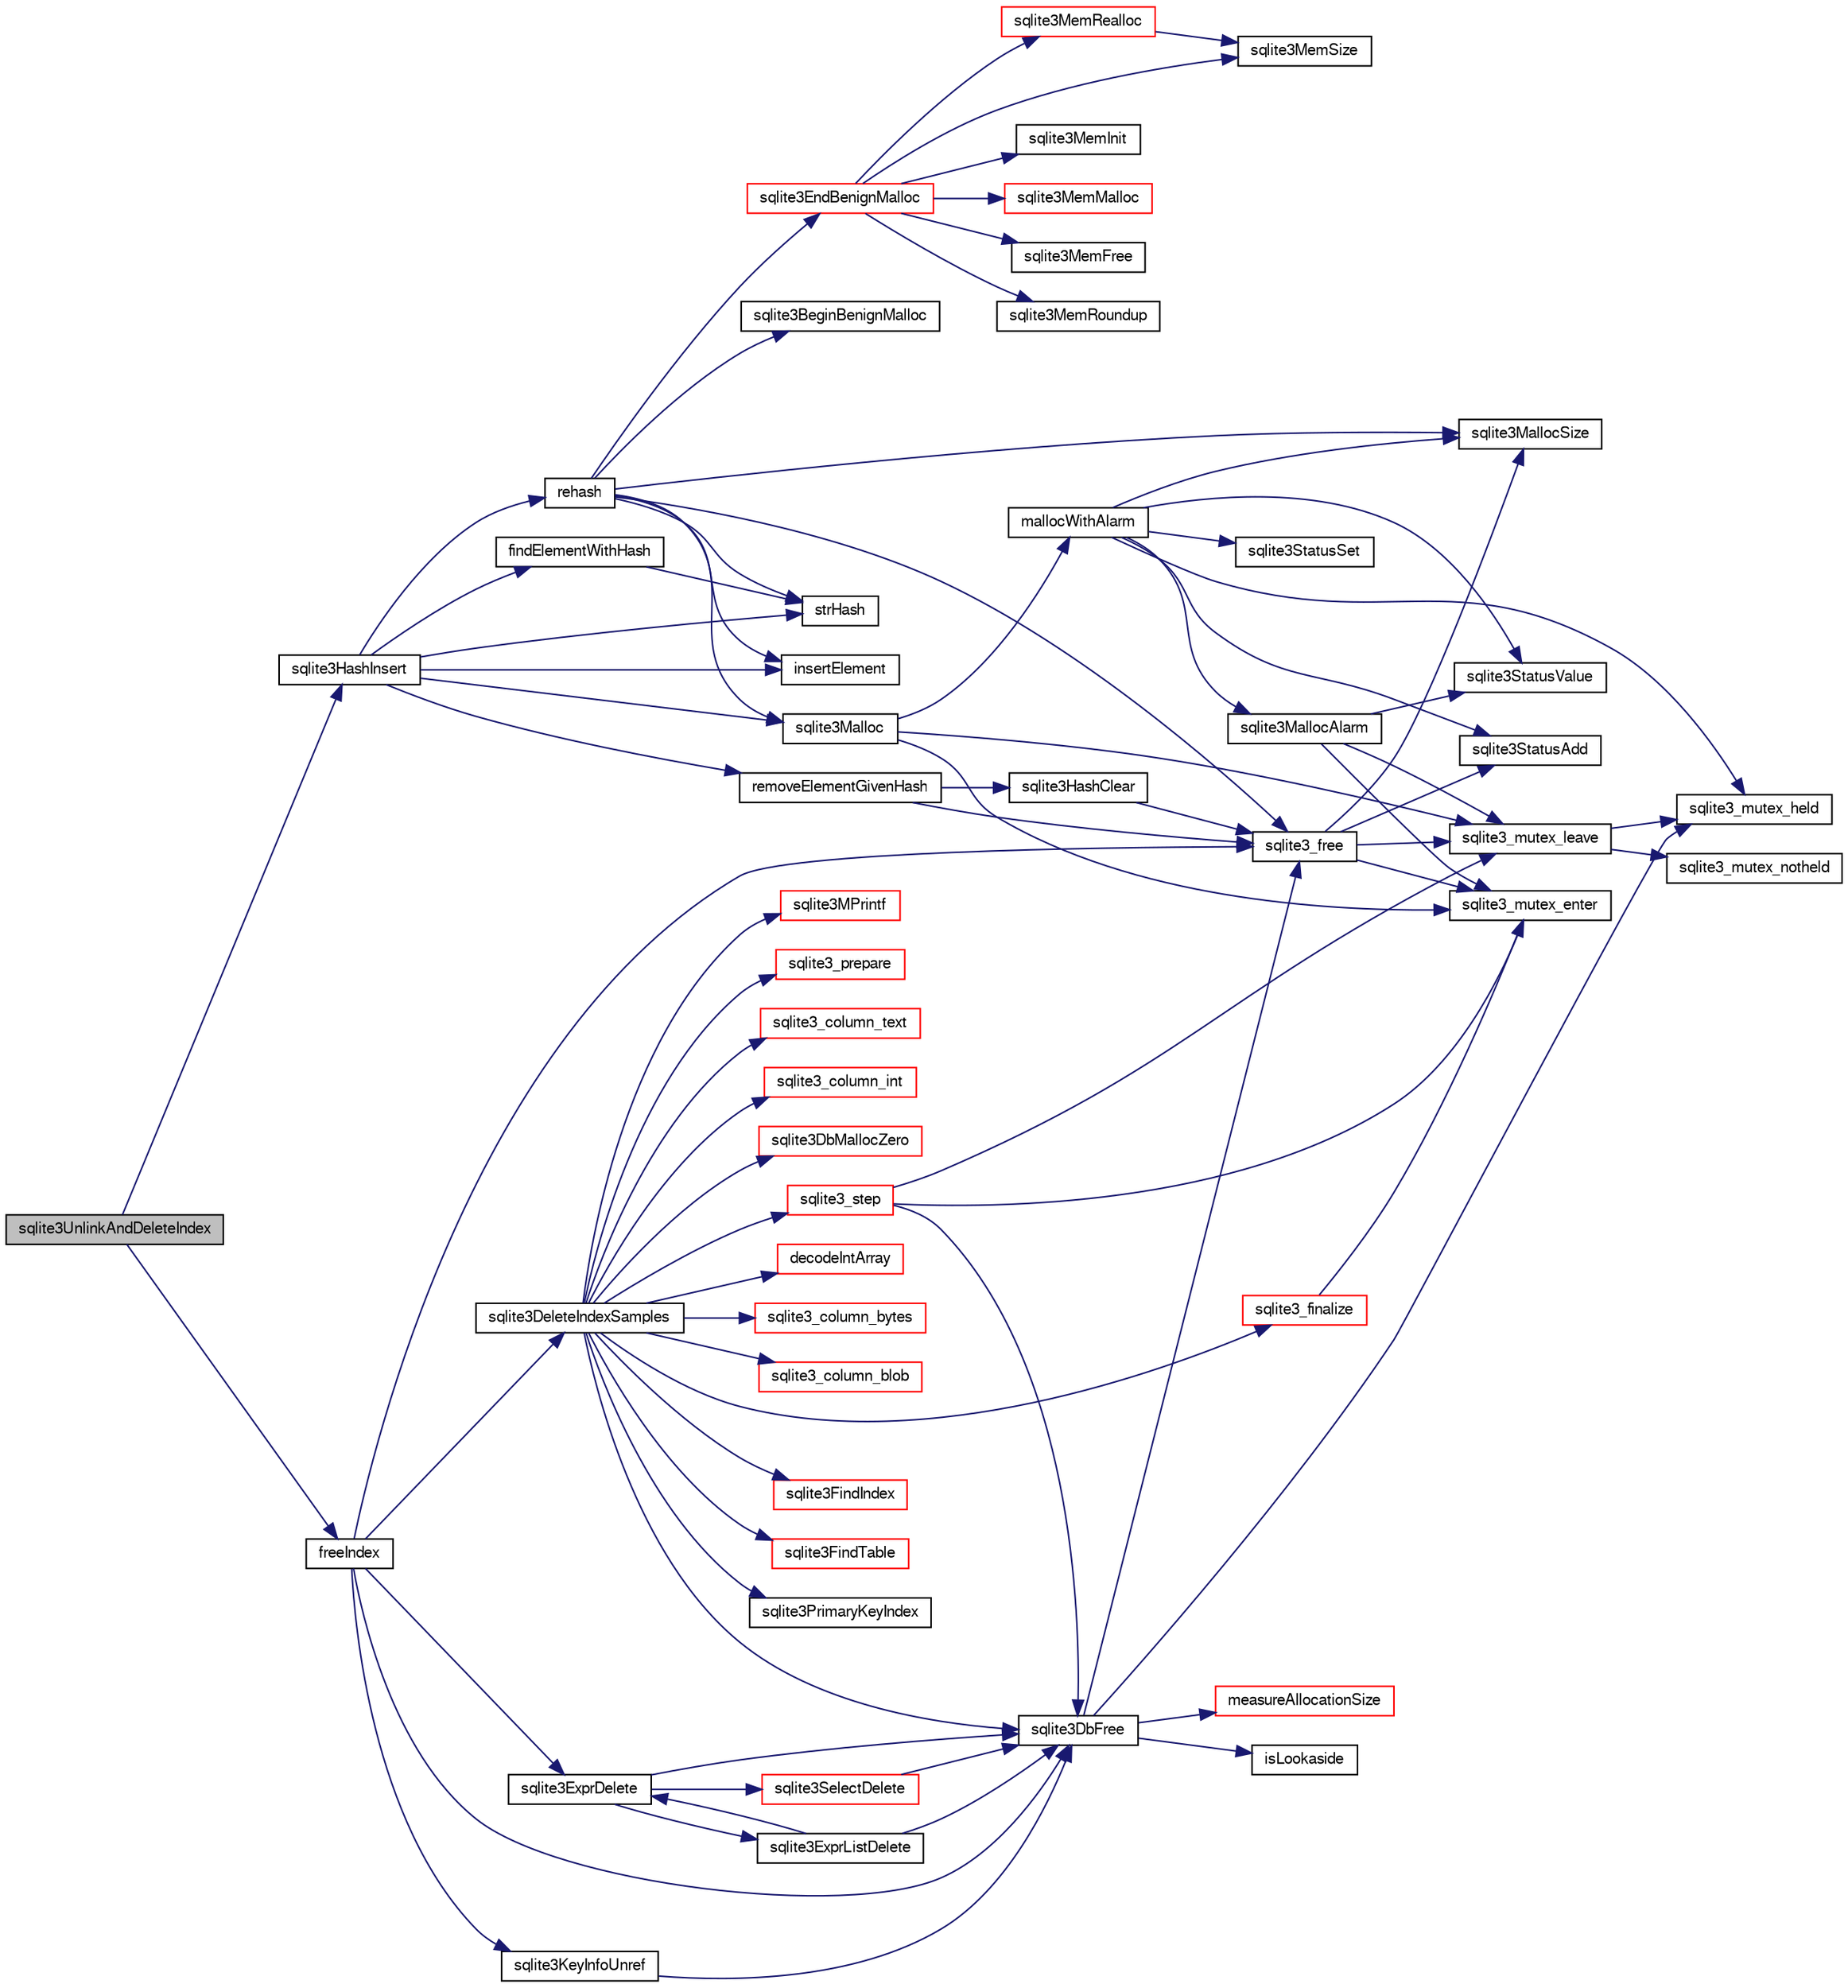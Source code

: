 digraph "sqlite3UnlinkAndDeleteIndex"
{
  edge [fontname="FreeSans",fontsize="10",labelfontname="FreeSans",labelfontsize="10"];
  node [fontname="FreeSans",fontsize="10",shape=record];
  rankdir="LR";
  Node729003 [label="sqlite3UnlinkAndDeleteIndex",height=0.2,width=0.4,color="black", fillcolor="grey75", style="filled", fontcolor="black"];
  Node729003 -> Node729004 [color="midnightblue",fontsize="10",style="solid",fontname="FreeSans"];
  Node729004 [label="sqlite3HashInsert",height=0.2,width=0.4,color="black", fillcolor="white", style="filled",URL="$sqlite3_8c.html#aebbc6c13b3c139d5f3463938f441da3d"];
  Node729004 -> Node729005 [color="midnightblue",fontsize="10",style="solid",fontname="FreeSans"];
  Node729005 [label="findElementWithHash",height=0.2,width=0.4,color="black", fillcolor="white", style="filled",URL="$sqlite3_8c.html#a75c0f574fa5d51702434c6e980d57d7f"];
  Node729005 -> Node729006 [color="midnightblue",fontsize="10",style="solid",fontname="FreeSans"];
  Node729006 [label="strHash",height=0.2,width=0.4,color="black", fillcolor="white", style="filled",URL="$sqlite3_8c.html#ad7193605dadc27cf291d54e15bdd011d"];
  Node729004 -> Node729007 [color="midnightblue",fontsize="10",style="solid",fontname="FreeSans"];
  Node729007 [label="removeElementGivenHash",height=0.2,width=0.4,color="black", fillcolor="white", style="filled",URL="$sqlite3_8c.html#a97ff4ac3846af0f8caf5426adfa2808a"];
  Node729007 -> Node729008 [color="midnightblue",fontsize="10",style="solid",fontname="FreeSans"];
  Node729008 [label="sqlite3_free",height=0.2,width=0.4,color="black", fillcolor="white", style="filled",URL="$sqlite3_8c.html#a6552349e36a8a691af5487999ab09519"];
  Node729008 -> Node729009 [color="midnightblue",fontsize="10",style="solid",fontname="FreeSans"];
  Node729009 [label="sqlite3_mutex_enter",height=0.2,width=0.4,color="black", fillcolor="white", style="filled",URL="$sqlite3_8c.html#a1c12cde690bd89f104de5cbad12a6bf5"];
  Node729008 -> Node729010 [color="midnightblue",fontsize="10",style="solid",fontname="FreeSans"];
  Node729010 [label="sqlite3StatusAdd",height=0.2,width=0.4,color="black", fillcolor="white", style="filled",URL="$sqlite3_8c.html#afa029f93586aeab4cc85360905dae9cd"];
  Node729008 -> Node729011 [color="midnightblue",fontsize="10",style="solid",fontname="FreeSans"];
  Node729011 [label="sqlite3MallocSize",height=0.2,width=0.4,color="black", fillcolor="white", style="filled",URL="$sqlite3_8c.html#acf5d2a5f35270bafb050bd2def576955"];
  Node729008 -> Node729012 [color="midnightblue",fontsize="10",style="solid",fontname="FreeSans"];
  Node729012 [label="sqlite3_mutex_leave",height=0.2,width=0.4,color="black", fillcolor="white", style="filled",URL="$sqlite3_8c.html#a5838d235601dbd3c1fa993555c6bcc93"];
  Node729012 -> Node729013 [color="midnightblue",fontsize="10",style="solid",fontname="FreeSans"];
  Node729013 [label="sqlite3_mutex_held",height=0.2,width=0.4,color="black", fillcolor="white", style="filled",URL="$sqlite3_8c.html#acf77da68932b6bc163c5e68547ecc3e7"];
  Node729012 -> Node729014 [color="midnightblue",fontsize="10",style="solid",fontname="FreeSans"];
  Node729014 [label="sqlite3_mutex_notheld",height=0.2,width=0.4,color="black", fillcolor="white", style="filled",URL="$sqlite3_8c.html#a83967c837c1c000d3b5adcfaa688f5dc"];
  Node729007 -> Node729015 [color="midnightblue",fontsize="10",style="solid",fontname="FreeSans"];
  Node729015 [label="sqlite3HashClear",height=0.2,width=0.4,color="black", fillcolor="white", style="filled",URL="$sqlite3_8c.html#acc7a2dfa6603c59af14b3792fe463c73"];
  Node729015 -> Node729008 [color="midnightblue",fontsize="10",style="solid",fontname="FreeSans"];
  Node729004 -> Node729016 [color="midnightblue",fontsize="10",style="solid",fontname="FreeSans"];
  Node729016 [label="sqlite3Malloc",height=0.2,width=0.4,color="black", fillcolor="white", style="filled",URL="$sqlite3_8c.html#a361a2eaa846b1885f123abe46f5d8b2b"];
  Node729016 -> Node729009 [color="midnightblue",fontsize="10",style="solid",fontname="FreeSans"];
  Node729016 -> Node729017 [color="midnightblue",fontsize="10",style="solid",fontname="FreeSans"];
  Node729017 [label="mallocWithAlarm",height=0.2,width=0.4,color="black", fillcolor="white", style="filled",URL="$sqlite3_8c.html#ab070d5cf8e48ec8a6a43cf025d48598b"];
  Node729017 -> Node729013 [color="midnightblue",fontsize="10",style="solid",fontname="FreeSans"];
  Node729017 -> Node729018 [color="midnightblue",fontsize="10",style="solid",fontname="FreeSans"];
  Node729018 [label="sqlite3StatusSet",height=0.2,width=0.4,color="black", fillcolor="white", style="filled",URL="$sqlite3_8c.html#afec7586c01fcb5ea17dc9d7725a589d9"];
  Node729017 -> Node729019 [color="midnightblue",fontsize="10",style="solid",fontname="FreeSans"];
  Node729019 [label="sqlite3StatusValue",height=0.2,width=0.4,color="black", fillcolor="white", style="filled",URL="$sqlite3_8c.html#a30b8ac296c6e200c1fa57708d52c6ef6"];
  Node729017 -> Node729020 [color="midnightblue",fontsize="10",style="solid",fontname="FreeSans"];
  Node729020 [label="sqlite3MallocAlarm",height=0.2,width=0.4,color="black", fillcolor="white", style="filled",URL="$sqlite3_8c.html#ada66988e8471d1198f3219c062377508"];
  Node729020 -> Node729019 [color="midnightblue",fontsize="10",style="solid",fontname="FreeSans"];
  Node729020 -> Node729012 [color="midnightblue",fontsize="10",style="solid",fontname="FreeSans"];
  Node729020 -> Node729009 [color="midnightblue",fontsize="10",style="solid",fontname="FreeSans"];
  Node729017 -> Node729011 [color="midnightblue",fontsize="10",style="solid",fontname="FreeSans"];
  Node729017 -> Node729010 [color="midnightblue",fontsize="10",style="solid",fontname="FreeSans"];
  Node729016 -> Node729012 [color="midnightblue",fontsize="10",style="solid",fontname="FreeSans"];
  Node729004 -> Node729021 [color="midnightblue",fontsize="10",style="solid",fontname="FreeSans"];
  Node729021 [label="rehash",height=0.2,width=0.4,color="black", fillcolor="white", style="filled",URL="$sqlite3_8c.html#a4851529638f6c7af16239ee6e2dcc628"];
  Node729021 -> Node729022 [color="midnightblue",fontsize="10",style="solid",fontname="FreeSans"];
  Node729022 [label="sqlite3BeginBenignMalloc",height=0.2,width=0.4,color="black", fillcolor="white", style="filled",URL="$sqlite3_8c.html#a3344c0e2b1b6df701a1cb326602fac14"];
  Node729021 -> Node729016 [color="midnightblue",fontsize="10",style="solid",fontname="FreeSans"];
  Node729021 -> Node729023 [color="midnightblue",fontsize="10",style="solid",fontname="FreeSans"];
  Node729023 [label="sqlite3EndBenignMalloc",height=0.2,width=0.4,color="red", fillcolor="white", style="filled",URL="$sqlite3_8c.html#a4582127cc64d483dc66c7acf9d8d8fbb"];
  Node729023 -> Node729024 [color="midnightblue",fontsize="10",style="solid",fontname="FreeSans"];
  Node729024 [label="sqlite3MemMalloc",height=0.2,width=0.4,color="red", fillcolor="white", style="filled",URL="$sqlite3_8c.html#a53157f1a669f949332f44ca9f15c0a43"];
  Node729023 -> Node729063 [color="midnightblue",fontsize="10",style="solid",fontname="FreeSans"];
  Node729063 [label="sqlite3MemFree",height=0.2,width=0.4,color="black", fillcolor="white", style="filled",URL="$sqlite3_8c.html#a4198492989c7a427e3d704c06058850a"];
  Node729023 -> Node729064 [color="midnightblue",fontsize="10",style="solid",fontname="FreeSans"];
  Node729064 [label="sqlite3MemRealloc",height=0.2,width=0.4,color="red", fillcolor="white", style="filled",URL="$sqlite3_8c.html#addd043cc5742c3b0cf536763cd4e6948"];
  Node729064 -> Node729065 [color="midnightblue",fontsize="10",style="solid",fontname="FreeSans"];
  Node729065 [label="sqlite3MemSize",height=0.2,width=0.4,color="black", fillcolor="white", style="filled",URL="$sqlite3_8c.html#a564962938d56643e999de431c190f937"];
  Node729023 -> Node729065 [color="midnightblue",fontsize="10",style="solid",fontname="FreeSans"];
  Node729023 -> Node729066 [color="midnightblue",fontsize="10",style="solid",fontname="FreeSans"];
  Node729066 [label="sqlite3MemRoundup",height=0.2,width=0.4,color="black", fillcolor="white", style="filled",URL="$sqlite3_8c.html#ac9d66a2d2d224dfafcf6a49d48436ddc"];
  Node729023 -> Node729067 [color="midnightblue",fontsize="10",style="solid",fontname="FreeSans"];
  Node729067 [label="sqlite3MemInit",height=0.2,width=0.4,color="black", fillcolor="white", style="filled",URL="$sqlite3_8c.html#a1ec61c1becf036ba7fcb571ae51300af"];
  Node729021 -> Node729008 [color="midnightblue",fontsize="10",style="solid",fontname="FreeSans"];
  Node729021 -> Node729011 [color="midnightblue",fontsize="10",style="solid",fontname="FreeSans"];
  Node729021 -> Node729006 [color="midnightblue",fontsize="10",style="solid",fontname="FreeSans"];
  Node729021 -> Node729292 [color="midnightblue",fontsize="10",style="solid",fontname="FreeSans"];
  Node729292 [label="insertElement",height=0.2,width=0.4,color="black", fillcolor="white", style="filled",URL="$sqlite3_8c.html#a011f717fc5c46f03d78bf81b6714e0ee"];
  Node729004 -> Node729006 [color="midnightblue",fontsize="10",style="solid",fontname="FreeSans"];
  Node729004 -> Node729292 [color="midnightblue",fontsize="10",style="solid",fontname="FreeSans"];
  Node729003 -> Node729293 [color="midnightblue",fontsize="10",style="solid",fontname="FreeSans"];
  Node729293 [label="freeIndex",height=0.2,width=0.4,color="black", fillcolor="white", style="filled",URL="$sqlite3_8c.html#a00907c99c18d5bcb9d0b38c077146c31"];
  Node729293 -> Node729294 [color="midnightblue",fontsize="10",style="solid",fontname="FreeSans"];
  Node729294 [label="sqlite3DeleteIndexSamples",height=0.2,width=0.4,color="black", fillcolor="white", style="filled",URL="$sqlite3_8c.html#aaeda0302fbf61397ec009f65bed047ef"];
  Node729294 -> Node729034 [color="midnightblue",fontsize="10",style="solid",fontname="FreeSans"];
  Node729034 [label="sqlite3DbFree",height=0.2,width=0.4,color="black", fillcolor="white", style="filled",URL="$sqlite3_8c.html#ac70ab821a6607b4a1b909582dc37a069"];
  Node729034 -> Node729013 [color="midnightblue",fontsize="10",style="solid",fontname="FreeSans"];
  Node729034 -> Node729035 [color="midnightblue",fontsize="10",style="solid",fontname="FreeSans"];
  Node729035 [label="measureAllocationSize",height=0.2,width=0.4,color="red", fillcolor="white", style="filled",URL="$sqlite3_8c.html#a45731e644a22fdb756e2b6337224217a"];
  Node729034 -> Node729037 [color="midnightblue",fontsize="10",style="solid",fontname="FreeSans"];
  Node729037 [label="isLookaside",height=0.2,width=0.4,color="black", fillcolor="white", style="filled",URL="$sqlite3_8c.html#a770fa05ff9717b75e16f4d968a77b897"];
  Node729034 -> Node729008 [color="midnightblue",fontsize="10",style="solid",fontname="FreeSans"];
  Node729294 -> Node729295 [color="midnightblue",fontsize="10",style="solid",fontname="FreeSans"];
  Node729295 [label="sqlite3FindIndex",height=0.2,width=0.4,color="red", fillcolor="white", style="filled",URL="$sqlite3_8c.html#a79fb99db8d0f914bb72dd374ae088512"];
  Node729294 -> Node729297 [color="midnightblue",fontsize="10",style="solid",fontname="FreeSans"];
  Node729297 [label="sqlite3FindTable",height=0.2,width=0.4,color="red", fillcolor="white", style="filled",URL="$sqlite3_8c.html#afa51dbee6173bf3a8a3df76b07cea789"];
  Node729294 -> Node729298 [color="midnightblue",fontsize="10",style="solid",fontname="FreeSans"];
  Node729298 [label="sqlite3PrimaryKeyIndex",height=0.2,width=0.4,color="black", fillcolor="white", style="filled",URL="$sqlite3_8c.html#af6edde3fbbd22a22b86ad32677fad95b"];
  Node729294 -> Node729273 [color="midnightblue",fontsize="10",style="solid",fontname="FreeSans"];
  Node729273 [label="sqlite3MPrintf",height=0.2,width=0.4,color="red", fillcolor="white", style="filled",URL="$sqlite3_8c.html#a208ef0df84e9778778804a19af03efea"];
  Node729294 -> Node729299 [color="midnightblue",fontsize="10",style="solid",fontname="FreeSans"];
  Node729299 [label="sqlite3_prepare",height=0.2,width=0.4,color="red", fillcolor="white", style="filled",URL="$sqlite3_8c.html#a8c39e7b9dbeff01f0a399b46d4b29f1c"];
  Node729294 -> Node729689 [color="midnightblue",fontsize="10",style="solid",fontname="FreeSans"];
  Node729689 [label="sqlite3_step",height=0.2,width=0.4,color="red", fillcolor="white", style="filled",URL="$sqlite3_8c.html#ac1e491ce36b7471eb28387f7d3c74334"];
  Node729689 -> Node729009 [color="midnightblue",fontsize="10",style="solid",fontname="FreeSans"];
  Node729689 -> Node729034 [color="midnightblue",fontsize="10",style="solid",fontname="FreeSans"];
  Node729689 -> Node729012 [color="midnightblue",fontsize="10",style="solid",fontname="FreeSans"];
  Node729294 -> Node729864 [color="midnightblue",fontsize="10",style="solid",fontname="FreeSans"];
  Node729864 [label="sqlite3_column_text",height=0.2,width=0.4,color="red", fillcolor="white", style="filled",URL="$sqlite3_8c.html#aee36f5eaf67b425ddf6f9b7a2004d018"];
  Node729294 -> Node729954 [color="midnightblue",fontsize="10",style="solid",fontname="FreeSans"];
  Node729954 [label="sqlite3_column_int",height=0.2,width=0.4,color="red", fillcolor="white", style="filled",URL="$sqlite3_8c.html#a6bd16f5b3266f473e37e8e3d4ebb4290"];
  Node729294 -> Node729223 [color="midnightblue",fontsize="10",style="solid",fontname="FreeSans"];
  Node729223 [label="sqlite3DbMallocZero",height=0.2,width=0.4,color="red", fillcolor="white", style="filled",URL="$sqlite3_8c.html#a49cfebac9d6067a03442c92af73f33e4"];
  Node729294 -> Node729682 [color="midnightblue",fontsize="10",style="solid",fontname="FreeSans"];
  Node729682 [label="sqlite3_finalize",height=0.2,width=0.4,color="red", fillcolor="white", style="filled",URL="$sqlite3_8c.html#a801195c0f771d40bb4be1e40f3b88945"];
  Node729682 -> Node729009 [color="midnightblue",fontsize="10",style="solid",fontname="FreeSans"];
  Node729294 -> Node729878 [color="midnightblue",fontsize="10",style="solid",fontname="FreeSans"];
  Node729878 [label="decodeIntArray",height=0.2,width=0.4,color="red", fillcolor="white", style="filled",URL="$sqlite3_8c.html#a5e8b60c7b00918beb59b76e5ed837b01"];
  Node729294 -> Node729955 [color="midnightblue",fontsize="10",style="solid",fontname="FreeSans"];
  Node729955 [label="sqlite3_column_bytes",height=0.2,width=0.4,color="red", fillcolor="white", style="filled",URL="$sqlite3_8c.html#a001421375b25195e3f80871dcb1be172"];
  Node729294 -> Node729956 [color="midnightblue",fontsize="10",style="solid",fontname="FreeSans"];
  Node729956 [label="sqlite3_column_blob",height=0.2,width=0.4,color="red", fillcolor="white", style="filled",URL="$sqlite3_8c.html#acf65ddc2853f9ee7bbbd17b1ac812e54"];
  Node729293 -> Node729348 [color="midnightblue",fontsize="10",style="solid",fontname="FreeSans"];
  Node729348 [label="sqlite3KeyInfoUnref",height=0.2,width=0.4,color="black", fillcolor="white", style="filled",URL="$sqlite3_8c.html#ac94cc1874ab0865db1dbbefd3886ba4a"];
  Node729348 -> Node729034 [color="midnightblue",fontsize="10",style="solid",fontname="FreeSans"];
  Node729293 -> Node729330 [color="midnightblue",fontsize="10",style="solid",fontname="FreeSans"];
  Node729330 [label="sqlite3ExprDelete",height=0.2,width=0.4,color="black", fillcolor="white", style="filled",URL="$sqlite3_8c.html#ae4e21ab5918e0428fbaa9e615dceb309"];
  Node729330 -> Node729034 [color="midnightblue",fontsize="10",style="solid",fontname="FreeSans"];
  Node729330 -> Node729327 [color="midnightblue",fontsize="10",style="solid",fontname="FreeSans"];
  Node729327 [label="sqlite3SelectDelete",height=0.2,width=0.4,color="red", fillcolor="white", style="filled",URL="$sqlite3_8c.html#a0f56959f0acac85496744f0d068854a0"];
  Node729327 -> Node729034 [color="midnightblue",fontsize="10",style="solid",fontname="FreeSans"];
  Node729330 -> Node729329 [color="midnightblue",fontsize="10",style="solid",fontname="FreeSans"];
  Node729329 [label="sqlite3ExprListDelete",height=0.2,width=0.4,color="black", fillcolor="white", style="filled",URL="$sqlite3_8c.html#ae9cd46eac81e86a04ed8c09b99fc3c10"];
  Node729329 -> Node729330 [color="midnightblue",fontsize="10",style="solid",fontname="FreeSans"];
  Node729329 -> Node729034 [color="midnightblue",fontsize="10",style="solid",fontname="FreeSans"];
  Node729293 -> Node729034 [color="midnightblue",fontsize="10",style="solid",fontname="FreeSans"];
  Node729293 -> Node729008 [color="midnightblue",fontsize="10",style="solid",fontname="FreeSans"];
}
